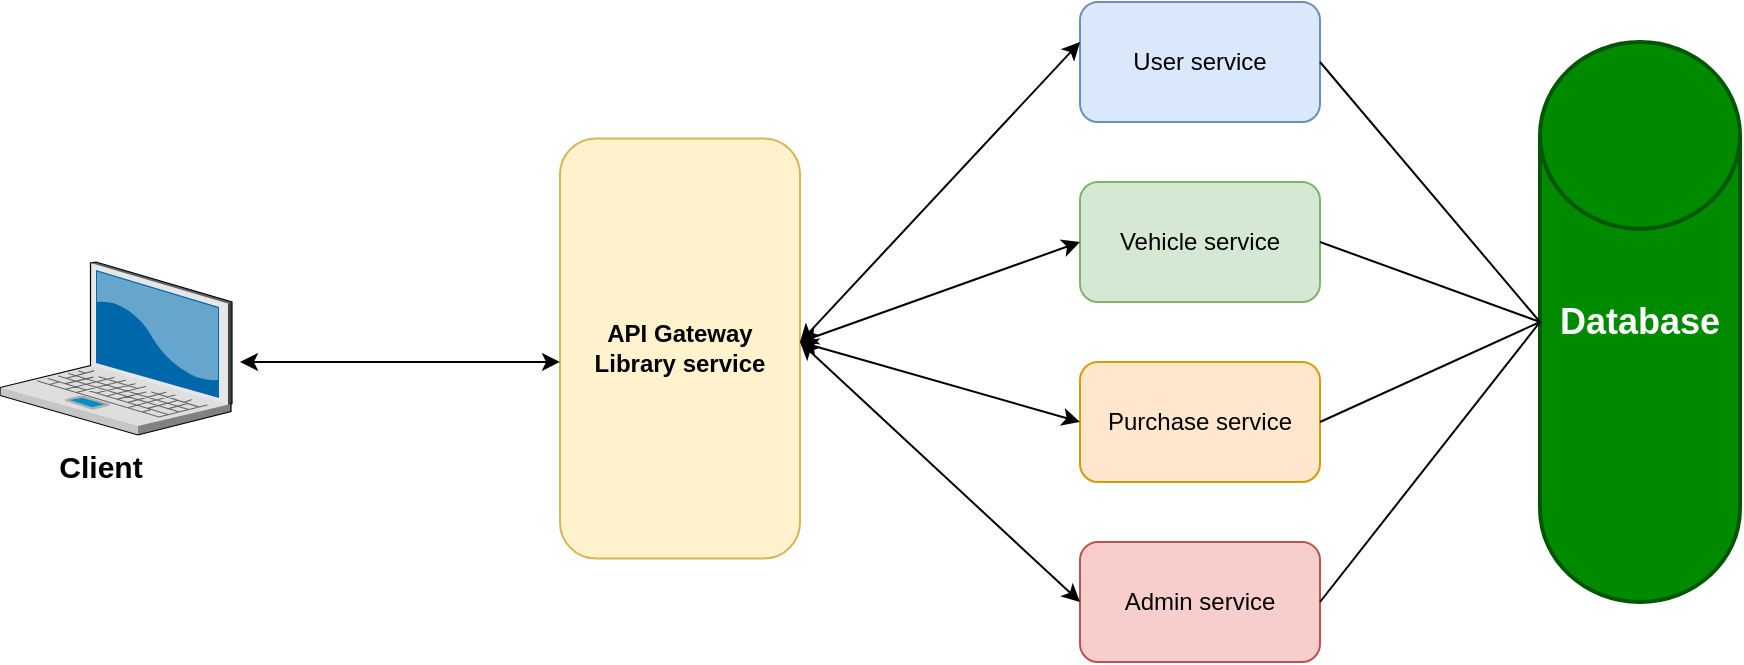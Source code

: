 <mxfile version="24.7.6">
  <diagram name="Page-1" id="ByTF11sHNlHI_FaOHdfp">
    <mxGraphModel dx="880" dy="468" grid="1" gridSize="10" guides="1" tooltips="1" connect="1" arrows="1" fold="1" page="1" pageScale="1" pageWidth="850" pageHeight="1100" math="0" shadow="0">
      <root>
        <mxCell id="0" />
        <mxCell id="1" parent="0" />
        <mxCell id="IsqTzwA-Esf-vCD71G_U-1" value="" style="verticalLabelPosition=bottom;sketch=0;aspect=fixed;html=1;verticalAlign=top;strokeColor=none;align=center;outlineConnect=0;shape=mxgraph.citrix.laptop_2;" vertex="1" parent="1">
          <mxGeometry x="70" y="170" width="116" height="86.5" as="geometry" />
        </mxCell>
        <mxCell id="IsqTzwA-Esf-vCD71G_U-2" value="&lt;b&gt;&lt;font style=&quot;font-size: 15px;&quot;&gt;Client&lt;/font&gt;&lt;/b&gt;" style="text;html=1;align=center;verticalAlign=middle;resizable=0;points=[];autosize=1;strokeColor=none;fillColor=none;" vertex="1" parent="1">
          <mxGeometry x="85" y="256.5" width="70" height="30" as="geometry" />
        </mxCell>
        <mxCell id="IsqTzwA-Esf-vCD71G_U-3" value="&lt;b&gt;API Gateway&lt;/b&gt;&lt;div&gt;&lt;b&gt;Library service&lt;/b&gt;&lt;/div&gt;" style="rounded=1;whiteSpace=wrap;html=1;fillColor=#fff2cc;strokeColor=#d6b656;" vertex="1" parent="1">
          <mxGeometry x="350" y="108.25" width="120" height="210" as="geometry" />
        </mxCell>
        <mxCell id="IsqTzwA-Esf-vCD71G_U-4" value="User service" style="rounded=1;whiteSpace=wrap;html=1;fillColor=#dae8fc;strokeColor=#6c8ebf;" vertex="1" parent="1">
          <mxGeometry x="610" y="40" width="120" height="60" as="geometry" />
        </mxCell>
        <mxCell id="IsqTzwA-Esf-vCD71G_U-5" value="Vehicle&lt;span style=&quot;color: rgba(0, 0, 0, 0); font-family: monospace; font-size: 0px; text-align: start; text-wrap: nowrap;&quot;&gt;%3CmxGraphModel%3E%3Croot%3E%3CmxCell%20id%3D%220%22%2F%3E%3CmxCell%20id%3D%221%22%20parent%3D%220%22%2F%3E%3CmxCell%20id%3D%222%22%20value%3D%22User%20service%22%20style%3D%22rounded%3D1%3BwhiteSpace%3Dwrap%3Bhtml%3D1%3B%22%20vertex%3D%221%22%20parent%3D%221%22%3E%3CmxGeometry%20x%3D%22610%22%20y%3D%2240%22%20width%3D%22120%22%20height%3D%2260%22%20as%3D%22geometry%22%2F%3E%3C%2FmxCell%3E%3C%2Froot%3E%3C%2FmxGraphModel%3E&lt;/span&gt;&amp;nbsp;service" style="rounded=1;whiteSpace=wrap;html=1;fillColor=#d5e8d4;strokeColor=#82b366;" vertex="1" parent="1">
          <mxGeometry x="610" y="130" width="120" height="60" as="geometry" />
        </mxCell>
        <mxCell id="IsqTzwA-Esf-vCD71G_U-6" value="Purchase service" style="rounded=1;whiteSpace=wrap;html=1;fillColor=#ffe6cc;strokeColor=#d79b00;" vertex="1" parent="1">
          <mxGeometry x="610" y="220" width="120" height="60" as="geometry" />
        </mxCell>
        <mxCell id="IsqTzwA-Esf-vCD71G_U-7" value="Admin service" style="rounded=1;whiteSpace=wrap;html=1;fillColor=#f8cecc;strokeColor=#b85450;" vertex="1" parent="1">
          <mxGeometry x="610" y="310" width="120" height="60" as="geometry" />
        </mxCell>
        <mxCell id="IsqTzwA-Esf-vCD71G_U-8" value="&lt;b&gt;&lt;font style=&quot;font-size: 18px;&quot;&gt;Database&lt;/font&gt;&lt;/b&gt;" style="strokeWidth=2;html=1;shape=mxgraph.flowchart.database;whiteSpace=wrap;fillColor=#008a00;fontColor=#ffffff;strokeColor=#005700;" vertex="1" parent="1">
          <mxGeometry x="840" y="60" width="100" height="280" as="geometry" />
        </mxCell>
        <mxCell id="IsqTzwA-Esf-vCD71G_U-11" value="" style="endArrow=classic;startArrow=classic;html=1;rounded=0;entryX=0;entryY=0.532;entryDx=0;entryDy=0;entryPerimeter=0;" edge="1" parent="1" target="IsqTzwA-Esf-vCD71G_U-3">
          <mxGeometry width="50" height="50" relative="1" as="geometry">
            <mxPoint x="190" y="220" as="sourcePoint" />
            <mxPoint x="340" y="220" as="targetPoint" />
          </mxGeometry>
        </mxCell>
        <mxCell id="IsqTzwA-Esf-vCD71G_U-12" value="" style="endArrow=classic;startArrow=classic;html=1;rounded=0;exitX=1;exitY=0.485;exitDx=0;exitDy=0;exitPerimeter=0;" edge="1" parent="1" source="IsqTzwA-Esf-vCD71G_U-3">
          <mxGeometry width="50" height="50" relative="1" as="geometry">
            <mxPoint x="460" y="210" as="sourcePoint" />
            <mxPoint x="610" y="60" as="targetPoint" />
          </mxGeometry>
        </mxCell>
        <mxCell id="IsqTzwA-Esf-vCD71G_U-14" value="" style="endArrow=classic;startArrow=classic;html=1;rounded=0;entryX=0;entryY=0.5;entryDx=0;entryDy=0;" edge="1" parent="1" target="IsqTzwA-Esf-vCD71G_U-5">
          <mxGeometry width="50" height="50" relative="1" as="geometry">
            <mxPoint x="470" y="210" as="sourcePoint" />
            <mxPoint x="610" y="145" as="targetPoint" />
          </mxGeometry>
        </mxCell>
        <mxCell id="IsqTzwA-Esf-vCD71G_U-15" value="" style="endArrow=classic;startArrow=classic;html=1;rounded=0;entryX=0;entryY=0.5;entryDx=0;entryDy=0;" edge="1" parent="1" target="IsqTzwA-Esf-vCD71G_U-6">
          <mxGeometry width="50" height="50" relative="1" as="geometry">
            <mxPoint x="470" y="210" as="sourcePoint" />
            <mxPoint x="620" y="240" as="targetPoint" />
          </mxGeometry>
        </mxCell>
        <mxCell id="IsqTzwA-Esf-vCD71G_U-16" value="" style="endArrow=classic;startArrow=classic;html=1;rounded=0;entryX=0;entryY=0.5;entryDx=0;entryDy=0;" edge="1" parent="1" target="IsqTzwA-Esf-vCD71G_U-7">
          <mxGeometry width="50" height="50" relative="1" as="geometry">
            <mxPoint x="470" y="210" as="sourcePoint" />
            <mxPoint x="640" y="90" as="targetPoint" />
          </mxGeometry>
        </mxCell>
        <mxCell id="IsqTzwA-Esf-vCD71G_U-17" value="" style="endArrow=none;html=1;rounded=0;" edge="1" parent="1">
          <mxGeometry width="50" height="50" relative="1" as="geometry">
            <mxPoint x="730" y="70" as="sourcePoint" />
            <mxPoint x="840" y="200" as="targetPoint" />
          </mxGeometry>
        </mxCell>
        <mxCell id="IsqTzwA-Esf-vCD71G_U-18" value="" style="endArrow=none;html=1;rounded=0;exitX=1;exitY=0.5;exitDx=0;exitDy=0;" edge="1" parent="1" source="IsqTzwA-Esf-vCD71G_U-5">
          <mxGeometry width="50" height="50" relative="1" as="geometry">
            <mxPoint x="740" y="80" as="sourcePoint" />
            <mxPoint x="840" y="200" as="targetPoint" />
          </mxGeometry>
        </mxCell>
        <mxCell id="IsqTzwA-Esf-vCD71G_U-19" value="" style="endArrow=none;html=1;rounded=0;exitX=1;exitY=0.5;exitDx=0;exitDy=0;" edge="1" parent="1" source="IsqTzwA-Esf-vCD71G_U-6">
          <mxGeometry width="50" height="50" relative="1" as="geometry">
            <mxPoint x="738" y="240" as="sourcePoint" />
            <mxPoint x="840" y="200" as="targetPoint" />
          </mxGeometry>
        </mxCell>
        <mxCell id="IsqTzwA-Esf-vCD71G_U-20" value="" style="endArrow=none;html=1;rounded=0;exitX=1;exitY=0.5;exitDx=0;exitDy=0;" edge="1" parent="1" source="IsqTzwA-Esf-vCD71G_U-7">
          <mxGeometry width="50" height="50" relative="1" as="geometry">
            <mxPoint x="738" y="340" as="sourcePoint" />
            <mxPoint x="840" y="200" as="targetPoint" />
          </mxGeometry>
        </mxCell>
      </root>
    </mxGraphModel>
  </diagram>
</mxfile>
